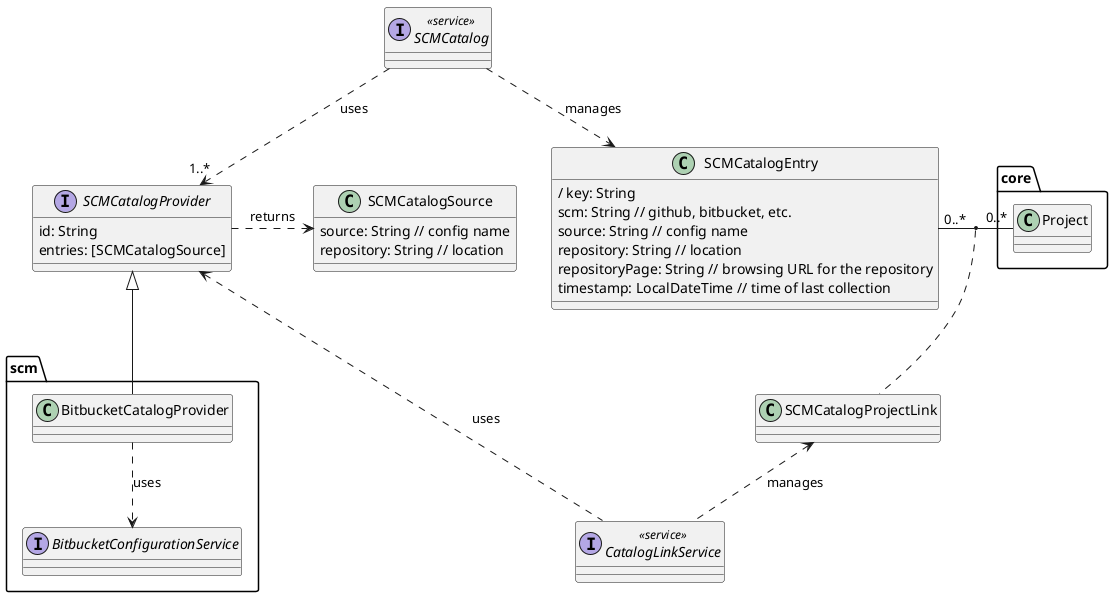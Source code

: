 @startuml

package core {
    class Project
}

interface SCMCatalogProvider {
    id: String
    entries: [SCMCatalogSource]
}

interface SCMCatalog <<service>>

SCMCatalog ..> SCMCatalogEntry: manages

SCMCatalog ..> SCMCatalogProvider: uses "1..*"

class SCMCatalogSource {
    source: String // config name
    repository: String // location
}

SCMCatalogProvider .right.> SCMCatalogSource: returns

class SCMCatalogEntry {
    / key: String
    scm: String // github, bitbucket, etc.
    source: String // config name
    repository: String // location
    repositoryPage: String // browsing URL for the repository
    timestamp: LocalDateTime // time of last collection
}

class SCMCatalogProjectLink


SCMCatalogEntry "0..*" - "0..*" Project

(SCMCatalogEntry, Project) .. SCMCatalogProjectLink

interface CatalogLinkService <<service>>

CatalogLinkService .up.> SCMCatalogProjectLink: manages

CatalogLinkService .up.> SCMCatalogProvider: uses

package scm {
    interface BitbucketConfigurationService
    class BitbucketCatalogProvider

    BitbucketCatalogProvider -up-|> SCMCatalogProvider
    BitbucketCatalogProvider .down.> BitbucketConfigurationService: uses
}

@enduml